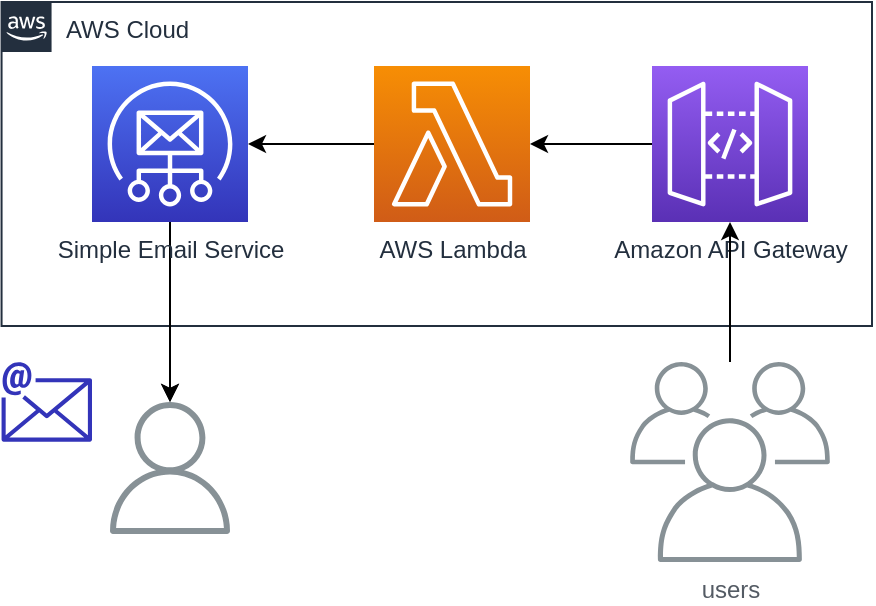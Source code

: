 <mxfile version="14.4.3" type="device"><diagram id="geD6PxK-pG4TX5khjlYL" name="Page-1"><mxGraphModel dx="1038" dy="548" grid="1" gridSize="10" guides="1" tooltips="1" connect="1" arrows="1" fold="1" page="1" pageScale="1" pageWidth="827" pageHeight="1169" math="0" shadow="0"><root><mxCell id="0"/><mxCell id="1" parent="0"/><mxCell id="vRszSYCnyf55aaOhoTRU-11" value="" style="edgeStyle=orthogonalEdgeStyle;rounded=0;orthogonalLoop=1;jettySize=auto;html=1;" edge="1" parent="1" source="vRszSYCnyf55aaOhoTRU-1" target="vRszSYCnyf55aaOhoTRU-5"><mxGeometry relative="1" as="geometry"/></mxCell><mxCell id="vRszSYCnyf55aaOhoTRU-1" value="AWS Lambda" style="points=[[0,0,0],[0.25,0,0],[0.5,0,0],[0.75,0,0],[1,0,0],[0,1,0],[0.25,1,0],[0.5,1,0],[0.75,1,0],[1,1,0],[0,0.25,0],[0,0.5,0],[0,0.75,0],[1,0.25,0],[1,0.5,0],[1,0.75,0]];outlineConnect=0;fontColor=#232F3E;gradientColor=#F78E04;gradientDirection=north;fillColor=#D05C17;strokeColor=#ffffff;dashed=0;verticalLabelPosition=bottom;verticalAlign=top;align=center;html=1;fontSize=12;fontStyle=0;aspect=fixed;shape=mxgraph.aws4.resourceIcon;resIcon=mxgraph.aws4.lambda;" vertex="1" parent="1"><mxGeometry x="261" y="252" width="78" height="78" as="geometry"/></mxCell><mxCell id="vRszSYCnyf55aaOhoTRU-2" value="AWS Cloud" style="points=[[0,0],[0.25,0],[0.5,0],[0.75,0],[1,0],[1,0.25],[1,0.5],[1,0.75],[1,1],[0.75,1],[0.5,1],[0.25,1],[0,1],[0,0.75],[0,0.5],[0,0.25]];outlineConnect=0;gradientColor=none;html=1;whiteSpace=wrap;fontSize=12;fontStyle=0;shape=mxgraph.aws4.group;grIcon=mxgraph.aws4.group_aws_cloud_alt;strokeColor=#232F3E;fillColor=none;verticalAlign=top;align=left;spacingLeft=30;fontColor=#232F3E;dashed=0;" vertex="1" parent="1"><mxGeometry x="74.78" y="220" width="435.22" height="162" as="geometry"/></mxCell><mxCell id="vRszSYCnyf55aaOhoTRU-12" value="" style="edgeStyle=orthogonalEdgeStyle;rounded=0;orthogonalLoop=1;jettySize=auto;html=1;" edge="1" parent="1" source="vRszSYCnyf55aaOhoTRU-3" target="vRszSYCnyf55aaOhoTRU-1"><mxGeometry relative="1" as="geometry"/></mxCell><mxCell id="vRszSYCnyf55aaOhoTRU-3" value="Amazon API Gateway" style="points=[[0,0,0],[0.25,0,0],[0.5,0,0],[0.75,0,0],[1,0,0],[0,1,0],[0.25,1,0],[0.5,1,0],[0.75,1,0],[1,1,0],[0,0.25,0],[0,0.5,0],[0,0.75,0],[1,0.25,0],[1,0.5,0],[1,0.75,0]];outlineConnect=0;fontColor=#232F3E;gradientColor=#945DF2;gradientDirection=north;fillColor=#5A30B5;strokeColor=#ffffff;dashed=0;verticalLabelPosition=bottom;verticalAlign=top;align=center;html=1;fontSize=12;fontStyle=0;aspect=fixed;shape=mxgraph.aws4.resourceIcon;resIcon=mxgraph.aws4.api_gateway;" vertex="1" parent="1"><mxGeometry x="400" y="252" width="78" height="78" as="geometry"/></mxCell><mxCell id="vRszSYCnyf55aaOhoTRU-10" value="" style="edgeStyle=orthogonalEdgeStyle;rounded=0;orthogonalLoop=1;jettySize=auto;html=1;" edge="1" parent="1" source="vRszSYCnyf55aaOhoTRU-4" target="vRszSYCnyf55aaOhoTRU-3"><mxGeometry relative="1" as="geometry"/></mxCell><mxCell id="vRszSYCnyf55aaOhoTRU-4" value="users" style="outlineConnect=0;gradientColor=none;fontColor=#545B64;strokeColor=none;dashed=0;verticalLabelPosition=bottom;verticalAlign=top;align=center;html=1;fontSize=12;fontStyle=0;aspect=fixed;shape=mxgraph.aws4.illustration_users;pointerEvents=1;fillColor=#879196;" vertex="1" parent="1"><mxGeometry x="389" y="400" width="100" height="100" as="geometry"/></mxCell><mxCell id="vRszSYCnyf55aaOhoTRU-9" value="" style="edgeStyle=orthogonalEdgeStyle;rounded=0;orthogonalLoop=1;jettySize=auto;html=1;" edge="1" parent="1" source="vRszSYCnyf55aaOhoTRU-5" target="vRszSYCnyf55aaOhoTRU-7"><mxGeometry relative="1" as="geometry"/></mxCell><mxCell id="vRszSYCnyf55aaOhoTRU-13" value="" style="edgeStyle=orthogonalEdgeStyle;rounded=0;orthogonalLoop=1;jettySize=auto;html=1;" edge="1" parent="1" source="vRszSYCnyf55aaOhoTRU-5" target="vRszSYCnyf55aaOhoTRU-7"><mxGeometry relative="1" as="geometry"/></mxCell><mxCell id="vRszSYCnyf55aaOhoTRU-5" value="Simple Email Service" style="points=[[0,0,0],[0.25,0,0],[0.5,0,0],[0.75,0,0],[1,0,0],[0,1,0],[0.25,1,0],[0.5,1,0],[0.75,1,0],[1,1,0],[0,0.25,0],[0,0.5,0],[0,0.75,0],[1,0.25,0],[1,0.5,0],[1,0.75,0]];outlineConnect=0;fontColor=#232F3E;gradientColor=#4D72F3;gradientDirection=north;fillColor=#3334B9;strokeColor=#ffffff;dashed=0;verticalLabelPosition=bottom;verticalAlign=top;align=center;html=1;fontSize=12;fontStyle=0;aspect=fixed;shape=mxgraph.aws4.resourceIcon;resIcon=mxgraph.aws4.simple_email_service;" vertex="1" parent="1"><mxGeometry x="120" y="252" width="78" height="78" as="geometry"/></mxCell><mxCell id="vRszSYCnyf55aaOhoTRU-6" value="" style="outlineConnect=0;fontColor=#232F3E;gradientColor=none;fillColor=#3334B9;strokeColor=none;dashed=0;verticalLabelPosition=bottom;verticalAlign=top;align=center;html=1;fontSize=12;fontStyle=0;aspect=fixed;pointerEvents=1;shape=mxgraph.aws4.email;" vertex="1" parent="1"><mxGeometry x="74.78" y="400" width="45.22" height="40" as="geometry"/></mxCell><mxCell id="vRszSYCnyf55aaOhoTRU-7" value="" style="outlineConnect=0;fontColor=#232F3E;gradientColor=none;strokeColor=none;dashed=0;verticalLabelPosition=bottom;verticalAlign=top;align=center;html=1;fontSize=12;fontStyle=0;aspect=fixed;pointerEvents=1;shape=mxgraph.aws4.user;fillColor=#879196;" vertex="1" parent="1"><mxGeometry x="126" y="420" width="66" height="66" as="geometry"/></mxCell></root></mxGraphModel></diagram></mxfile>